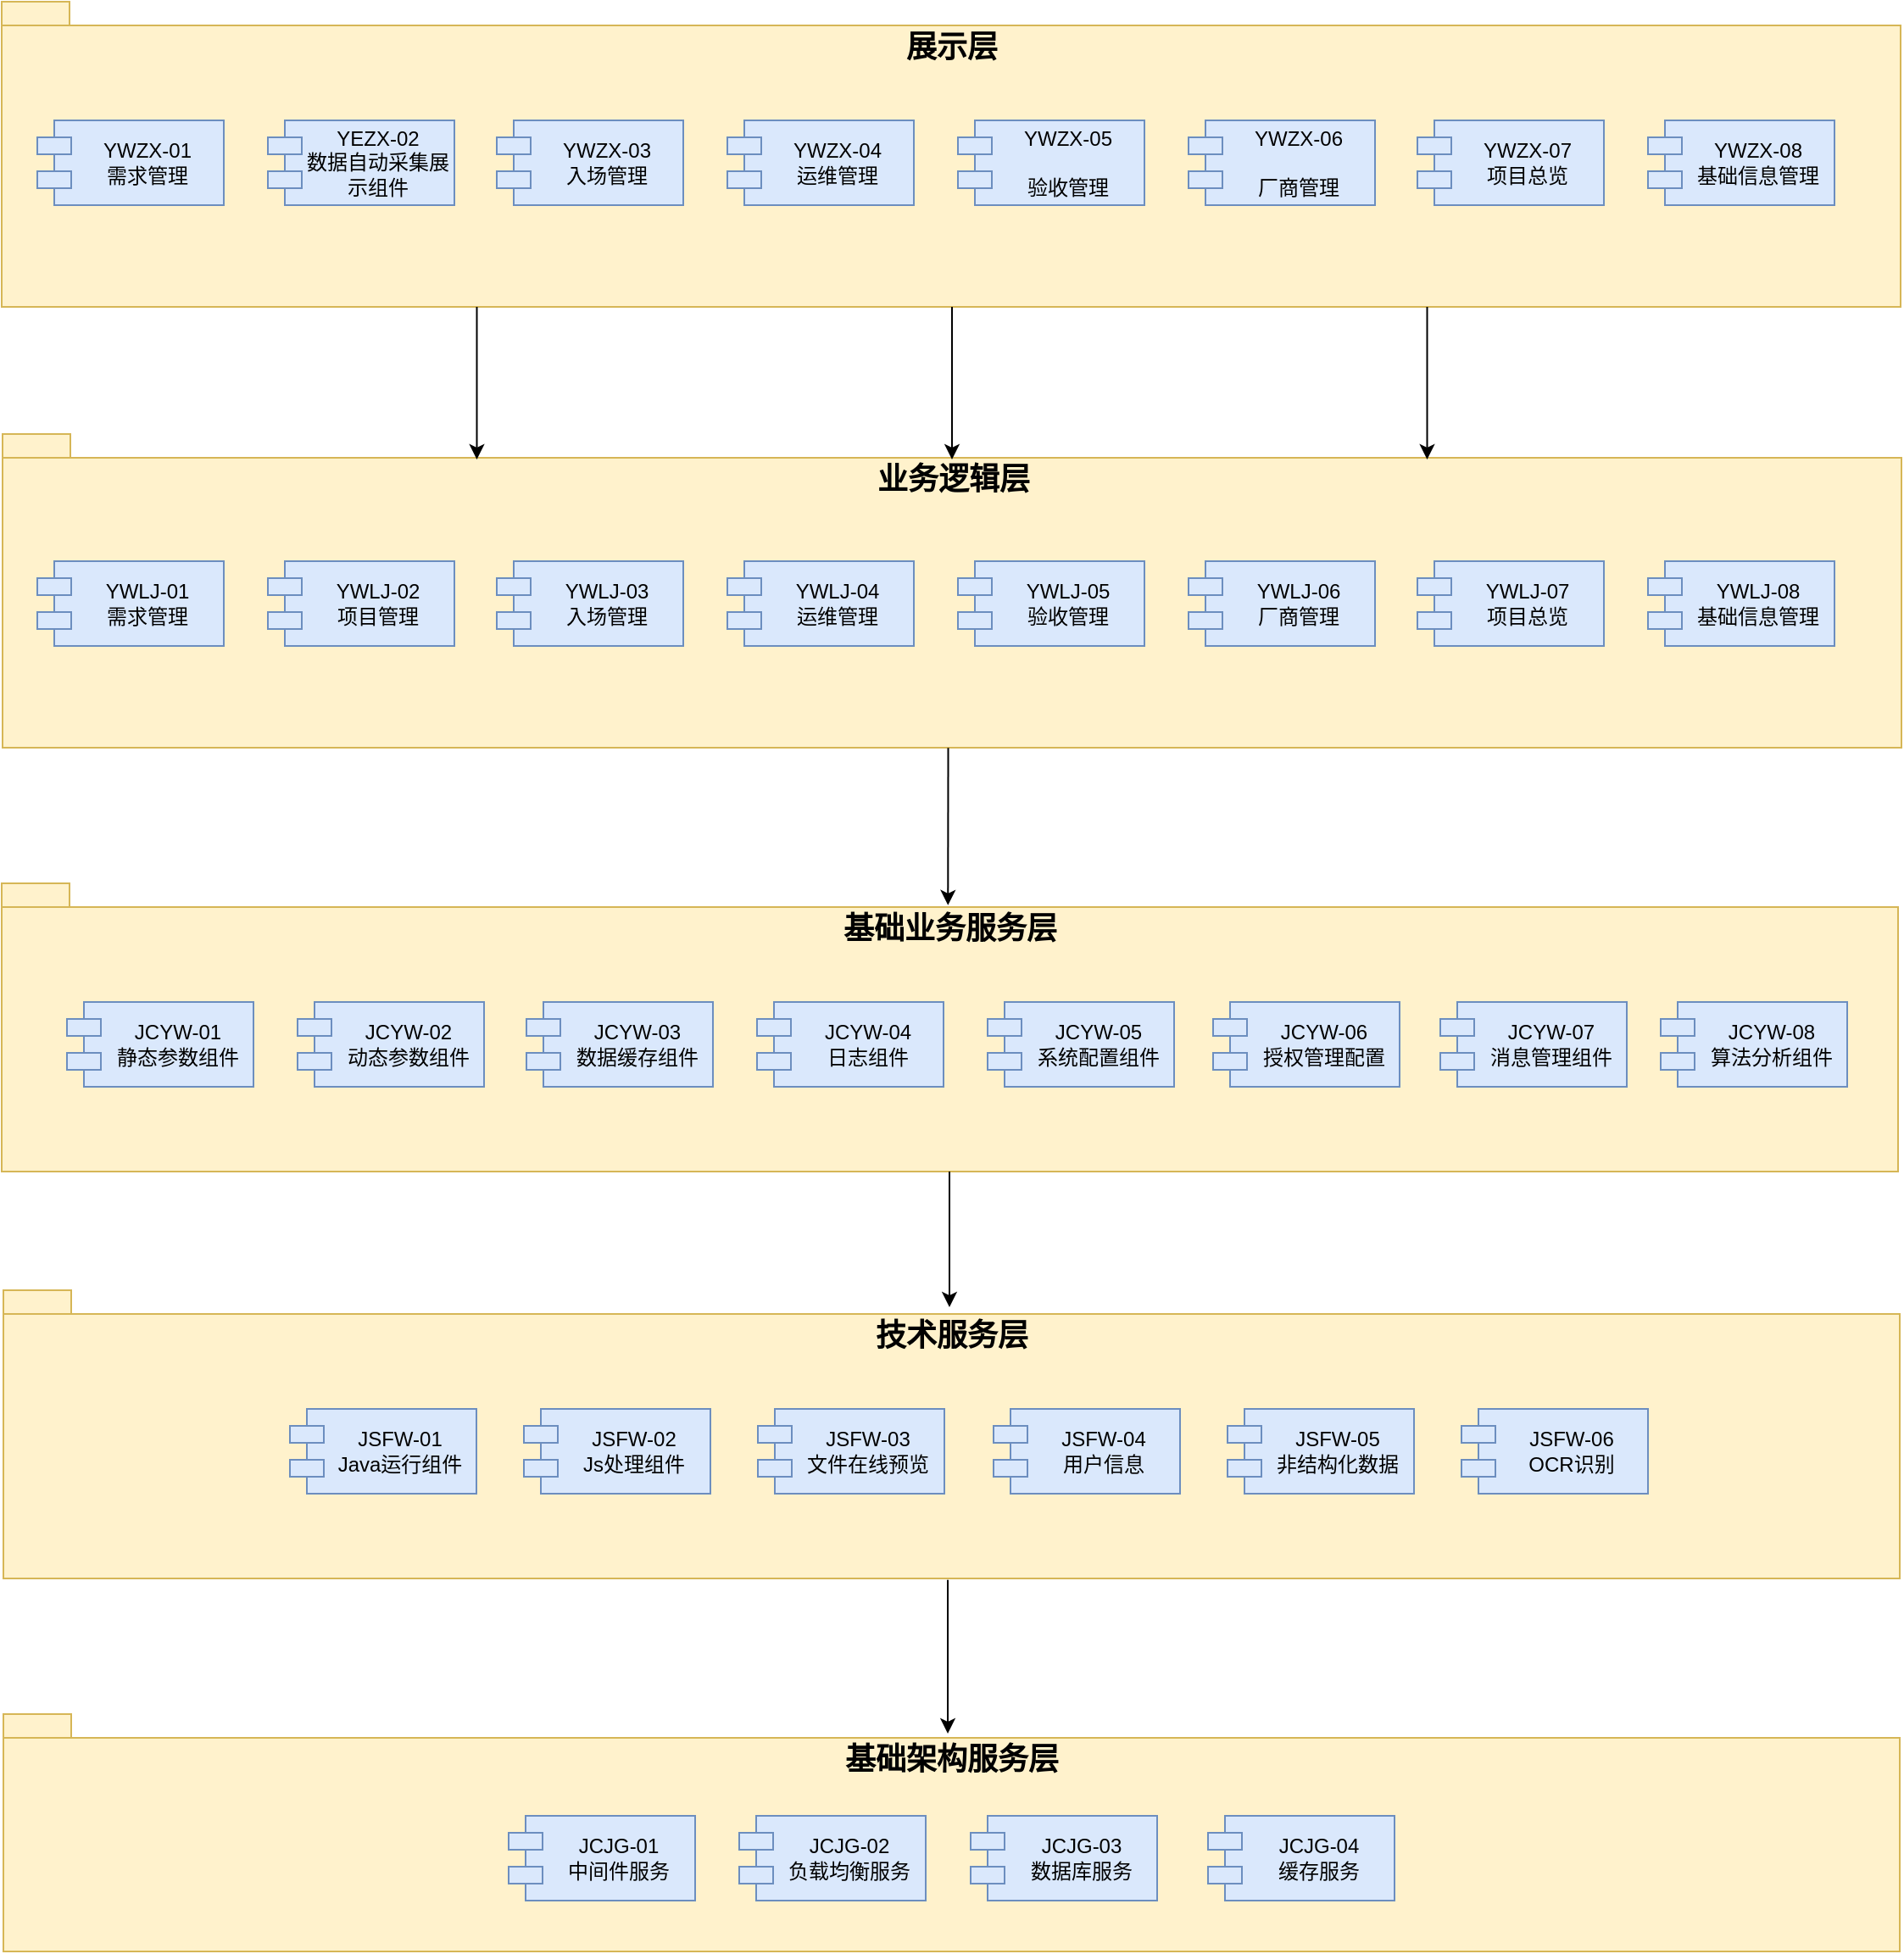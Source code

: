 <mxfile version="24.4.13" type="github">
  <diagram id="-nUlbiPWIa_YUagmwYu6" name="第 1 页">
    <mxGraphModel dx="2074" dy="1098" grid="1" gridSize="10" guides="1" tooltips="1" connect="1" arrows="1" fold="1" page="1" pageScale="1" pageWidth="1200" pageHeight="1920" math="0" shadow="0">
      <root>
        <mxCell id="0" />
        <mxCell id="1" parent="0" />
        <mxCell id="xfbAxuXr3Si1YzYXhxK_-109" value="基础架构服务层" style="shape=folder;fontStyle=1;spacingTop=10;tabWidth=40;tabHeight=14;tabPosition=left;html=1;fontSize=18;verticalAlign=top;fillColor=#fff2cc;strokeColor=#d6b656;" parent="1" vertex="1">
          <mxGeometry x="41" y="1260" width="1118.5" height="140" as="geometry" />
        </mxCell>
        <mxCell id="xfbAxuXr3Si1YzYXhxK_-108" value="技术服务层" style="shape=folder;fontStyle=1;spacingTop=10;tabWidth=40;tabHeight=14;tabPosition=left;html=1;fontSize=18;verticalAlign=top;fillColor=#fff2cc;strokeColor=#d6b656;" parent="1" vertex="1">
          <mxGeometry x="41" y="1010" width="1118.5" height="170" as="geometry" />
        </mxCell>
        <mxCell id="xfbAxuXr3Si1YzYXhxK_-104" value="基础业务服务层" style="shape=folder;fontStyle=1;spacingTop=10;tabWidth=40;tabHeight=14;tabPosition=left;html=1;fontSize=18;verticalAlign=top;fillColor=#fff2cc;strokeColor=#d6b656;" parent="1" vertex="1">
          <mxGeometry x="40" y="770" width="1118.5" height="170" as="geometry" />
        </mxCell>
        <mxCell id="xfbAxuXr3Si1YzYXhxK_-103" value="业务逻辑层" style="shape=folder;fontStyle=1;spacingTop=10;tabWidth=40;tabHeight=14;tabPosition=left;html=1;fontSize=18;verticalAlign=top;fillColor=#fff2cc;strokeColor=#d6b656;" parent="1" vertex="1">
          <mxGeometry x="40.5" y="505" width="1120" height="185" as="geometry" />
        </mxCell>
        <mxCell id="xfbAxuXr3Si1YzYXhxK_-101" value="展示层" style="shape=folder;fontStyle=1;spacingTop=10;tabWidth=40;tabHeight=14;tabPosition=left;html=1;fontSize=18;verticalAlign=top;fillColor=#fff2cc;strokeColor=#d6b656;" parent="1" vertex="1">
          <mxGeometry x="40" y="250" width="1120" height="180" as="geometry" />
        </mxCell>
        <mxCell id="xfbAxuXr3Si1YzYXhxK_-96" style="edgeStyle=orthogonalEdgeStyle;rounded=0;orthogonalLoop=1;jettySize=auto;html=1;exitX=0.5;exitY=1;exitDx=0;exitDy=0;entryX=0.5;entryY=0;entryDx=0;entryDy=0;fontSize=16;" parent="1" edge="1">
          <mxGeometry relative="1" as="geometry">
            <mxPoint x="599" y="940" as="sourcePoint" />
            <mxPoint x="599" y="1020" as="targetPoint" />
          </mxGeometry>
        </mxCell>
        <mxCell id="xfbAxuXr3Si1YzYXhxK_-35" value="YWLJ-01&#xa;需求管理" style="shape=module;align=center;spacingLeft=20;align=center;verticalAlign=middle;whiteSpace=wrap;labelPosition=center;verticalLabelPosition=middle;fillColor=#dae8fc;strokeColor=#6c8ebf;" parent="1" vertex="1">
          <mxGeometry x="61" y="580" width="110" height="50" as="geometry" />
        </mxCell>
        <mxCell id="xfbAxuXr3Si1YzYXhxK_-36" value="YWLJ-02&#xa;项目管理" style="shape=module;align=center;spacingLeft=20;align=center;verticalAlign=middle;whiteSpace=wrap;labelPosition=center;verticalLabelPosition=middle;fillColor=#dae8fc;strokeColor=#6c8ebf;" parent="1" vertex="1">
          <mxGeometry x="197" y="580" width="110" height="50" as="geometry" />
        </mxCell>
        <mxCell id="xfbAxuXr3Si1YzYXhxK_-37" value="YWLJ-03&#xa;入场管理" style="shape=module;align=center;spacingLeft=20;align=center;verticalAlign=middle;whiteSpace=wrap;labelPosition=center;verticalLabelPosition=middle;fillColor=#dae8fc;strokeColor=#6c8ebf;" parent="1" vertex="1">
          <mxGeometry x="332" y="580" width="110" height="50" as="geometry" />
        </mxCell>
        <mxCell id="xfbAxuXr3Si1YzYXhxK_-38" value="YWLJ-04&#xa;运维管理" style="shape=module;align=center;spacingLeft=20;align=center;verticalAlign=middle;whiteSpace=wrap;labelPosition=center;verticalLabelPosition=middle;fillColor=#dae8fc;strokeColor=#6c8ebf;" parent="1" vertex="1">
          <mxGeometry x="468" y="580" width="110" height="50" as="geometry" />
        </mxCell>
        <mxCell id="xfbAxuXr3Si1YzYXhxK_-39" value="YWLJ-06&#xa;厂商管理" style="shape=module;align=center;spacingLeft=20;align=center;verticalAlign=middle;whiteSpace=wrap;labelPosition=center;verticalLabelPosition=middle;fillColor=#dae8fc;strokeColor=#6c8ebf;" parent="1" vertex="1">
          <mxGeometry x="740" y="580" width="110" height="50" as="geometry" />
        </mxCell>
        <mxCell id="xfbAxuXr3Si1YzYXhxK_-44" value="YWLJ-05&#xa;验收管理" style="shape=module;align=center;spacingLeft=20;align=center;verticalAlign=middle;whiteSpace=wrap;labelPosition=center;verticalLabelPosition=middle;fillColor=#dae8fc;strokeColor=#6c8ebf;" parent="1" vertex="1">
          <mxGeometry x="604" y="580" width="110" height="50" as="geometry" />
        </mxCell>
        <mxCell id="xfbAxuXr3Si1YzYXhxK_-45" value="YWLJ-07&#xa;项目总览" style="shape=module;align=center;spacingLeft=20;align=center;verticalAlign=middle;whiteSpace=wrap;labelPosition=center;verticalLabelPosition=middle;fillColor=#dae8fc;strokeColor=#6c8ebf;" parent="1" vertex="1">
          <mxGeometry x="875" y="580" width="110" height="50" as="geometry" />
        </mxCell>
        <mxCell id="xfbAxuXr3Si1YzYXhxK_-46" value="YWLJ-08&#xa;基础信息管理" style="shape=module;align=center;spacingLeft=20;align=center;verticalAlign=middle;whiteSpace=wrap;labelPosition=center;verticalLabelPosition=middle;fillColor=#dae8fc;strokeColor=#6c8ebf;" parent="1" vertex="1">
          <mxGeometry x="1011" y="580" width="110" height="50" as="geometry" />
        </mxCell>
        <mxCell id="xfbAxuXr3Si1YzYXhxK_-76" value="JCYW-01&#xa;静态参数组件" style="shape=module;align=center;spacingLeft=20;align=center;verticalAlign=middle;whiteSpace=wrap;labelPosition=center;verticalLabelPosition=middle;fillColor=#dae8fc;strokeColor=#6c8ebf;" parent="1" vertex="1">
          <mxGeometry x="78.5" y="840" width="110" height="50" as="geometry" />
        </mxCell>
        <mxCell id="xfbAxuXr3Si1YzYXhxK_-77" value="JCYW-02&#xa;动态参数组件" style="shape=module;align=center;spacingLeft=20;align=center;verticalAlign=middle;whiteSpace=wrap;labelPosition=center;verticalLabelPosition=middle;fillColor=#dae8fc;strokeColor=#6c8ebf;" parent="1" vertex="1">
          <mxGeometry x="214.5" y="840" width="110" height="50" as="geometry" />
        </mxCell>
        <mxCell id="xfbAxuXr3Si1YzYXhxK_-78" value="JCYW-03&#xa;数据缓存组件" style="shape=module;align=center;spacingLeft=20;align=center;verticalAlign=middle;whiteSpace=wrap;labelPosition=center;verticalLabelPosition=middle;fillColor=#dae8fc;strokeColor=#6c8ebf;" parent="1" vertex="1">
          <mxGeometry x="349.5" y="840" width="110" height="50" as="geometry" />
        </mxCell>
        <mxCell id="xfbAxuXr3Si1YzYXhxK_-79" value="JCYW-04&#xa;日志组件" style="shape=module;align=center;spacingLeft=20;align=center;verticalAlign=middle;whiteSpace=wrap;labelPosition=center;verticalLabelPosition=middle;fillColor=#dae8fc;strokeColor=#6c8ebf;" parent="1" vertex="1">
          <mxGeometry x="485.5" y="840" width="110" height="50" as="geometry" />
        </mxCell>
        <mxCell id="xfbAxuXr3Si1YzYXhxK_-81" value="JCYW-05&#xa;系统配置组件" style="shape=module;align=center;spacingLeft=20;align=center;verticalAlign=middle;whiteSpace=wrap;labelPosition=center;verticalLabelPosition=middle;fillColor=#dae8fc;strokeColor=#6c8ebf;" parent="1" vertex="1">
          <mxGeometry x="621.5" y="840" width="110" height="50" as="geometry" />
        </mxCell>
        <mxCell id="xfbAxuXr3Si1YzYXhxK_-87" style="edgeStyle=orthogonalEdgeStyle;rounded=0;orthogonalLoop=1;jettySize=auto;html=1;exitX=0.25;exitY=1;exitDx=0;exitDy=0;entryX=0.25;entryY=0;entryDx=0;entryDy=0;fontSize=16;" parent="1" edge="1">
          <mxGeometry relative="1" as="geometry">
            <mxPoint x="320.25" y="430.0" as="sourcePoint" />
            <mxPoint x="320.25" y="520" as="targetPoint" />
          </mxGeometry>
        </mxCell>
        <mxCell id="xfbAxuXr3Si1YzYXhxK_-88" style="edgeStyle=orthogonalEdgeStyle;rounded=0;orthogonalLoop=1;jettySize=auto;html=1;exitX=0.5;exitY=1;exitDx=0;exitDy=0;entryX=0.5;entryY=0;entryDx=0;entryDy=0;fontSize=16;" parent="1" edge="1">
          <mxGeometry relative="1" as="geometry">
            <mxPoint x="600.5" y="430.0" as="sourcePoint" />
            <mxPoint x="600.5" y="520" as="targetPoint" />
          </mxGeometry>
        </mxCell>
        <mxCell id="xfbAxuXr3Si1YzYXhxK_-89" style="edgeStyle=orthogonalEdgeStyle;rounded=0;orthogonalLoop=1;jettySize=auto;html=1;exitX=0.75;exitY=1;exitDx=0;exitDy=0;entryX=0.75;entryY=0;entryDx=0;entryDy=0;fontSize=16;" parent="1" edge="1">
          <mxGeometry relative="1" as="geometry">
            <mxPoint x="880.75" y="430.0" as="sourcePoint" />
            <mxPoint x="880.75" y="520" as="targetPoint" />
          </mxGeometry>
        </mxCell>
        <mxCell id="xfbAxuXr3Si1YzYXhxK_-93" value="JSFW-01&#xa;Java运行组件" style="shape=module;align=center;spacingLeft=20;align=center;verticalAlign=middle;whiteSpace=wrap;labelPosition=center;verticalLabelPosition=middle;fillColor=#dae8fc;strokeColor=#6c8ebf;" parent="1" vertex="1">
          <mxGeometry x="210" y="1080" width="110" height="50" as="geometry" />
        </mxCell>
        <mxCell id="xfbAxuXr3Si1YzYXhxK_-94" value="JSFW-02&#xa;Js处理组件" style="shape=module;align=center;spacingLeft=20;align=center;verticalAlign=middle;whiteSpace=wrap;labelPosition=center;verticalLabelPosition=middle;fillColor=#dae8fc;strokeColor=#6c8ebf;" parent="1" vertex="1">
          <mxGeometry x="348" y="1080" width="110" height="50" as="geometry" />
        </mxCell>
        <mxCell id="xfbAxuXr3Si1YzYXhxK_-98" value="JCJG-01&#xa;中间件服务" style="shape=module;align=center;spacingLeft=20;align=center;verticalAlign=middle;whiteSpace=wrap;labelPosition=center;verticalLabelPosition=middle;fillColor=#dae8fc;strokeColor=#6c8ebf;" parent="1" vertex="1">
          <mxGeometry x="339" y="1320" width="110" height="50" as="geometry" />
        </mxCell>
        <mxCell id="xfbAxuXr3Si1YzYXhxK_-99" value="JCJG-02&#xa;负载均衡服务" style="shape=module;align=center;spacingLeft=20;align=center;verticalAlign=middle;whiteSpace=wrap;labelPosition=center;verticalLabelPosition=middle;fillColor=#dae8fc;strokeColor=#6c8ebf;" parent="1" vertex="1">
          <mxGeometry x="475" y="1320" width="110" height="50" as="geometry" />
        </mxCell>
        <mxCell id="xfbAxuXr3Si1YzYXhxK_-2" value="YWZX-01&#xa;需求管理" style="shape=module;align=center;spacingLeft=20;align=center;verticalAlign=middle;labelPosition=center;verticalLabelPosition=middle;fillColor=#dae8fc;strokeColor=#6c8ebf;whiteSpace=wrap;" parent="1" vertex="1">
          <mxGeometry x="61" y="320" width="110" height="50" as="geometry" />
        </mxCell>
        <mxCell id="xfbAxuXr3Si1YzYXhxK_-3" value="YEZX-02&#xa;数据自动采集展示组件" style="shape=module;align=center;spacingLeft=20;align=center;verticalAlign=middle;whiteSpace=wrap;labelPosition=center;verticalLabelPosition=middle;fillColor=#dae8fc;strokeColor=#6c8ebf;" parent="1" vertex="1">
          <mxGeometry x="197" y="320" width="110" height="50" as="geometry" />
        </mxCell>
        <mxCell id="xfbAxuXr3Si1YzYXhxK_-4" value="YWZX-03&#xa;入场管理" style="shape=module;align=center;spacingLeft=20;align=center;verticalAlign=middle;whiteSpace=wrap;labelPosition=center;verticalLabelPosition=middle;fillColor=#dae8fc;strokeColor=#6c8ebf;" parent="1" vertex="1">
          <mxGeometry x="332" y="320" width="110" height="50" as="geometry" />
        </mxCell>
        <mxCell id="xfbAxuXr3Si1YzYXhxK_-5" value="YWZX-04&#xa;运维管理" style="shape=module;align=center;spacingLeft=20;align=center;verticalAlign=middle;whiteSpace=wrap;labelPosition=center;verticalLabelPosition=middle;fillColor=#dae8fc;strokeColor=#6c8ebf;" parent="1" vertex="1">
          <mxGeometry x="468" y="320" width="110" height="50" as="geometry" />
        </mxCell>
        <mxCell id="xfbAxuXr3Si1YzYXhxK_-6" value="YWZX-06&#xa;&#xa;厂商管理" style="shape=module;align=center;spacingLeft=20;align=center;verticalAlign=middle;whiteSpace=wrap;labelPosition=center;verticalLabelPosition=middle;fillColor=#dae8fc;strokeColor=#6c8ebf;" parent="1" vertex="1">
          <mxGeometry x="740" y="320" width="110" height="50" as="geometry" />
        </mxCell>
        <mxCell id="xfbAxuXr3Si1YzYXhxK_-14" value="YWZX-05&#xa;&#xa;验收管理" style="shape=module;align=center;spacingLeft=20;align=center;verticalAlign=middle;whiteSpace=wrap;labelPosition=center;verticalLabelPosition=middle;fillColor=#dae8fc;strokeColor=#6c8ebf;" parent="1" vertex="1">
          <mxGeometry x="604" y="320" width="110" height="50" as="geometry" />
        </mxCell>
        <mxCell id="xfbAxuXr3Si1YzYXhxK_-15" value="YWZX-07&#xa;项目总览" style="shape=module;align=center;spacingLeft=20;align=center;verticalAlign=middle;whiteSpace=wrap;labelPosition=center;verticalLabelPosition=middle;fillColor=#dae8fc;strokeColor=#6c8ebf;" parent="1" vertex="1">
          <mxGeometry x="875" y="320" width="110" height="50" as="geometry" />
        </mxCell>
        <mxCell id="xfbAxuXr3Si1YzYXhxK_-16" value="YWZX-08&#xa;基础信息管理" style="shape=module;align=center;spacingLeft=20;align=center;verticalAlign=middle;whiteSpace=wrap;labelPosition=center;verticalLabelPosition=middle;fillColor=#dae8fc;strokeColor=#6c8ebf;" parent="1" vertex="1">
          <mxGeometry x="1011" y="320" width="110" height="50" as="geometry" />
        </mxCell>
        <mxCell id="xfbAxuXr3Si1YzYXhxK_-107" value="" style="endArrow=classic;html=1;rounded=0;fontSize=18;exitX=0.498;exitY=1.001;exitDx=0;exitDy=0;exitPerimeter=0;entryX=0.499;entryY=0.076;entryDx=0;entryDy=0;entryPerimeter=0;" parent="1" source="xfbAxuXr3Si1YzYXhxK_-103" target="xfbAxuXr3Si1YzYXhxK_-104" edge="1">
          <mxGeometry width="50" height="50" relative="1" as="geometry">
            <mxPoint x="590" y="930" as="sourcePoint" />
            <mxPoint x="610" y="930" as="targetPoint" />
          </mxGeometry>
        </mxCell>
        <mxCell id="xfbAxuXr3Si1YzYXhxK_-110" value="" style="endArrow=classic;html=1;rounded=0;fontSize=18;exitX=0.498;exitY=1.005;exitDx=0;exitDy=0;exitPerimeter=0;entryX=0.498;entryY=0.082;entryDx=0;entryDy=0;entryPerimeter=0;" parent="1" source="xfbAxuXr3Si1YzYXhxK_-108" target="xfbAxuXr3Si1YzYXhxK_-109" edge="1">
          <mxGeometry width="50" height="50" relative="1" as="geometry">
            <mxPoint x="578.5" y="1240" as="sourcePoint" />
            <mxPoint x="628.5" y="1190" as="targetPoint" />
          </mxGeometry>
        </mxCell>
        <mxCell id="xfbAxuXr3Si1YzYXhxK_-111" value="JCJG-03&#xa;数据库服务" style="shape=module;align=center;spacingLeft=20;align=center;verticalAlign=middle;whiteSpace=wrap;labelPosition=center;verticalLabelPosition=middle;fillColor=#dae8fc;strokeColor=#6c8ebf;" parent="1" vertex="1">
          <mxGeometry x="611.5" y="1320" width="110" height="50" as="geometry" />
        </mxCell>
        <mxCell id="xfbAxuXr3Si1YzYXhxK_-112" value="JCJG-04&#xa;缓存服务" style="shape=module;align=center;spacingLeft=20;align=center;verticalAlign=middle;whiteSpace=wrap;labelPosition=center;verticalLabelPosition=middle;fillColor=#dae8fc;strokeColor=#6c8ebf;" parent="1" vertex="1">
          <mxGeometry x="751.5" y="1320" width="110" height="50" as="geometry" />
        </mxCell>
        <mxCell id="2LXU_3X6bgzTIwt-wgfQ-2" value="JCYW-06&#xa;授权管理配置" style="shape=module;align=center;spacingLeft=20;align=center;verticalAlign=middle;whiteSpace=wrap;labelPosition=center;verticalLabelPosition=middle;fillColor=#dae8fc;strokeColor=#6c8ebf;" parent="1" vertex="1">
          <mxGeometry x="754.5" y="840" width="110" height="50" as="geometry" />
        </mxCell>
        <mxCell id="2LXU_3X6bgzTIwt-wgfQ-3" value="JCYW-07&#xa;消息管理组件" style="shape=module;align=center;spacingLeft=20;align=center;verticalAlign=middle;whiteSpace=wrap;labelPosition=center;verticalLabelPosition=middle;fillColor=#dae8fc;strokeColor=#6c8ebf;" parent="1" vertex="1">
          <mxGeometry x="888.5" y="840" width="110" height="50" as="geometry" />
        </mxCell>
        <mxCell id="2LXU_3X6bgzTIwt-wgfQ-4" value="JCYW-08&#xa;算法分析组件" style="shape=module;align=center;spacingLeft=20;align=center;verticalAlign=middle;whiteSpace=wrap;labelPosition=center;verticalLabelPosition=middle;fillColor=#dae8fc;strokeColor=#6c8ebf;" parent="1" vertex="1">
          <mxGeometry x="1018.5" y="840" width="110" height="50" as="geometry" />
        </mxCell>
        <mxCell id="hBMi0_a7IfTJYzLY-hhf-3" value="JSFW-03&#xa;文件在线预览" style="shape=module;align=center;spacingLeft=20;align=center;verticalAlign=middle;whiteSpace=wrap;labelPosition=center;verticalLabelPosition=middle;fillColor=#dae8fc;strokeColor=#6c8ebf;" parent="1" vertex="1">
          <mxGeometry x="486" y="1080" width="110" height="50" as="geometry" />
        </mxCell>
        <mxCell id="VTKT0HyP7iC7CDMeWIU3-1" value="JSFW-04&#xa;用户信息" style="shape=module;align=center;spacingLeft=20;align=center;verticalAlign=middle;whiteSpace=wrap;labelPosition=center;verticalLabelPosition=middle;fillColor=#dae8fc;strokeColor=#6c8ebf;" vertex="1" parent="1">
          <mxGeometry x="625" y="1080" width="110" height="50" as="geometry" />
        </mxCell>
        <mxCell id="VTKT0HyP7iC7CDMeWIU3-2" value="JSFW-05&#xa;非结构化数据" style="shape=module;align=center;spacingLeft=20;align=center;verticalAlign=middle;whiteSpace=wrap;labelPosition=center;verticalLabelPosition=middle;fillColor=#dae8fc;strokeColor=#6c8ebf;" vertex="1" parent="1">
          <mxGeometry x="763" y="1080" width="110" height="50" as="geometry" />
        </mxCell>
        <mxCell id="VTKT0HyP7iC7CDMeWIU3-3" value="JSFW-06&#xa;OCR识别" style="shape=module;align=center;spacingLeft=20;align=center;verticalAlign=middle;whiteSpace=wrap;labelPosition=center;verticalLabelPosition=middle;fillColor=#dae8fc;strokeColor=#6c8ebf;" vertex="1" parent="1">
          <mxGeometry x="901" y="1080" width="110" height="50" as="geometry" />
        </mxCell>
      </root>
    </mxGraphModel>
  </diagram>
</mxfile>
